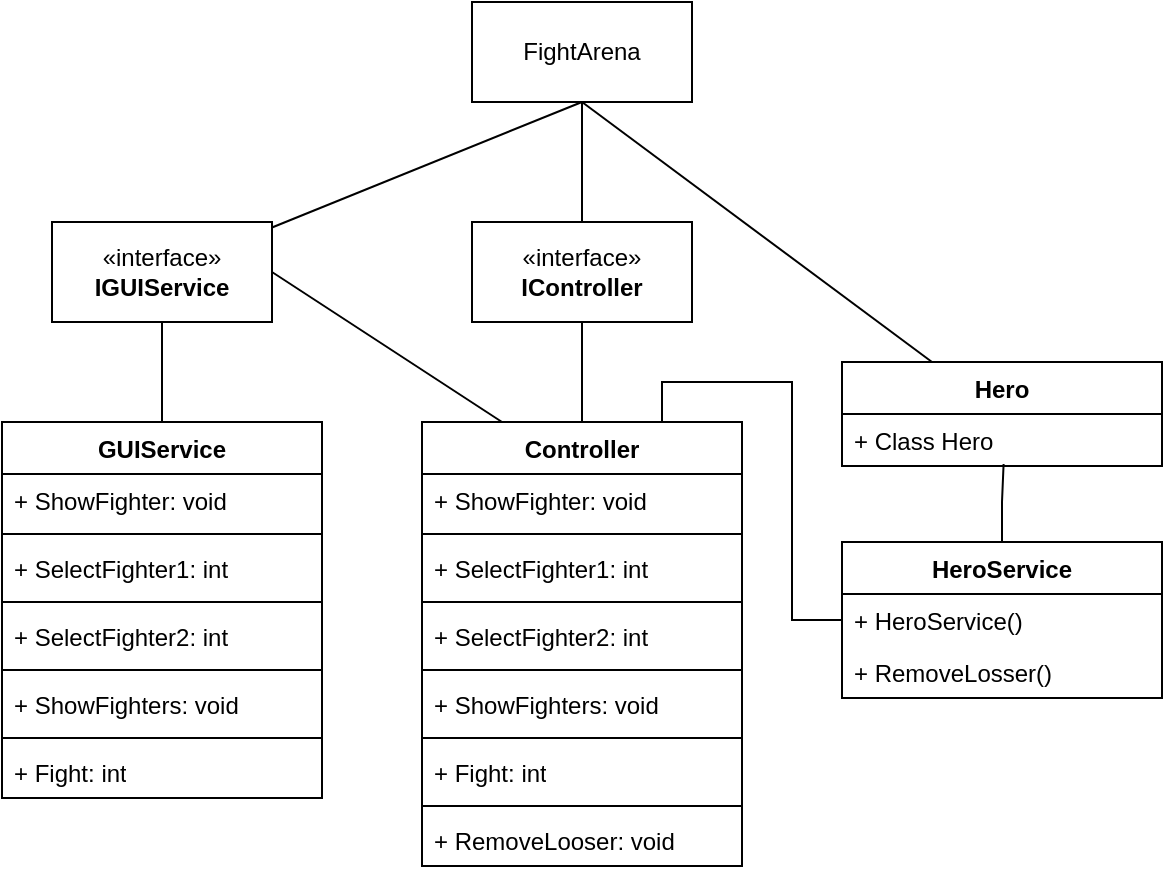 <mxfile version="21.3.7" type="device">
  <diagram name="Side-1" id="IItN1Eyzw-CXW5-UiuhF">
    <mxGraphModel dx="1050" dy="541" grid="1" gridSize="10" guides="1" tooltips="1" connect="1" arrows="1" fold="1" page="1" pageScale="1" pageWidth="827" pageHeight="1169" math="0" shadow="0">
      <root>
        <mxCell id="0" />
        <mxCell id="1" parent="0" />
        <mxCell id="VvYmBE3SsGun1xIA94qW-252" value="FightArena" style="html=1;whiteSpace=wrap;" parent="1" vertex="1">
          <mxGeometry x="345" y="150" width="110" height="50" as="geometry" />
        </mxCell>
        <mxCell id="x2JhX9oiNuWQZVRxvjEf-7" style="rounded=0;orthogonalLoop=1;jettySize=auto;html=1;entryX=0.5;entryY=1;entryDx=0;entryDy=0;endArrow=none;endFill=0;" edge="1" parent="1" source="VvYmBE3SsGun1xIA94qW-255" target="VvYmBE3SsGun1xIA94qW-252">
          <mxGeometry relative="1" as="geometry" />
        </mxCell>
        <mxCell id="VvYmBE3SsGun1xIA94qW-255" value="«interface»&lt;br&gt;&lt;b&gt;IGUIService&lt;/b&gt;" style="html=1;whiteSpace=wrap;" parent="1" vertex="1">
          <mxGeometry x="135" y="260" width="110" height="50" as="geometry" />
        </mxCell>
        <mxCell id="x2JhX9oiNuWQZVRxvjEf-2" value="&lt;br&gt;" style="edgeStyle=orthogonalEdgeStyle;rounded=0;orthogonalLoop=1;jettySize=auto;html=1;entryX=0.5;entryY=1;entryDx=0;entryDy=0;endArrow=none;endFill=0;" edge="1" parent="1" source="VvYmBE3SsGun1xIA94qW-256" target="VvYmBE3SsGun1xIA94qW-255">
          <mxGeometry relative="1" as="geometry" />
        </mxCell>
        <mxCell id="VvYmBE3SsGun1xIA94qW-256" value="GUIService" style="swimlane;fontStyle=1;align=center;verticalAlign=top;childLayout=stackLayout;horizontal=1;startSize=26;horizontalStack=0;resizeParent=1;resizeParentMax=0;resizeLast=0;collapsible=1;marginBottom=0;whiteSpace=wrap;html=1;" parent="1" vertex="1">
          <mxGeometry x="110" y="360" width="160" height="188" as="geometry" />
        </mxCell>
        <mxCell id="VvYmBE3SsGun1xIA94qW-257" value="+ ShowFighter: void" style="text;strokeColor=none;fillColor=none;align=left;verticalAlign=top;spacingLeft=4;spacingRight=4;overflow=hidden;rotatable=0;points=[[0,0.5],[1,0.5]];portConstraint=eastwest;whiteSpace=wrap;html=1;" parent="VvYmBE3SsGun1xIA94qW-256" vertex="1">
          <mxGeometry y="26" width="160" height="26" as="geometry" />
        </mxCell>
        <mxCell id="VvYmBE3SsGun1xIA94qW-258" value="" style="line;strokeWidth=1;fillColor=none;align=left;verticalAlign=middle;spacingTop=-1;spacingLeft=3;spacingRight=3;rotatable=0;labelPosition=right;points=[];portConstraint=eastwest;strokeColor=inherit;" parent="VvYmBE3SsGun1xIA94qW-256" vertex="1">
          <mxGeometry y="52" width="160" height="8" as="geometry" />
        </mxCell>
        <mxCell id="VvYmBE3SsGun1xIA94qW-259" value="+ SelectFighter1: int" style="text;strokeColor=none;fillColor=none;align=left;verticalAlign=top;spacingLeft=4;spacingRight=4;overflow=hidden;rotatable=0;points=[[0,0.5],[1,0.5]];portConstraint=eastwest;whiteSpace=wrap;html=1;" parent="VvYmBE3SsGun1xIA94qW-256" vertex="1">
          <mxGeometry y="60" width="160" height="26" as="geometry" />
        </mxCell>
        <mxCell id="VvYmBE3SsGun1xIA94qW-260" value="" style="line;strokeWidth=1;fillColor=none;align=left;verticalAlign=middle;spacingTop=-1;spacingLeft=3;spacingRight=3;rotatable=0;labelPosition=right;points=[];portConstraint=eastwest;strokeColor=inherit;" parent="VvYmBE3SsGun1xIA94qW-256" vertex="1">
          <mxGeometry y="86" width="160" height="8" as="geometry" />
        </mxCell>
        <mxCell id="VvYmBE3SsGun1xIA94qW-261" value="+ SelectFighter2: int" style="text;strokeColor=none;fillColor=none;align=left;verticalAlign=top;spacingLeft=4;spacingRight=4;overflow=hidden;rotatable=0;points=[[0,0.5],[1,0.5]];portConstraint=eastwest;whiteSpace=wrap;html=1;" parent="VvYmBE3SsGun1xIA94qW-256" vertex="1">
          <mxGeometry y="94" width="160" height="26" as="geometry" />
        </mxCell>
        <mxCell id="VvYmBE3SsGun1xIA94qW-262" value="" style="line;strokeWidth=1;fillColor=none;align=left;verticalAlign=middle;spacingTop=-1;spacingLeft=3;spacingRight=3;rotatable=0;labelPosition=right;points=[];portConstraint=eastwest;strokeColor=inherit;" parent="VvYmBE3SsGun1xIA94qW-256" vertex="1">
          <mxGeometry y="120" width="160" height="8" as="geometry" />
        </mxCell>
        <mxCell id="VvYmBE3SsGun1xIA94qW-263" value="+ ShowFighters: void" style="text;strokeColor=none;fillColor=none;align=left;verticalAlign=top;spacingLeft=4;spacingRight=4;overflow=hidden;rotatable=0;points=[[0,0.5],[1,0.5]];portConstraint=eastwest;whiteSpace=wrap;html=1;" parent="VvYmBE3SsGun1xIA94qW-256" vertex="1">
          <mxGeometry y="128" width="160" height="26" as="geometry" />
        </mxCell>
        <mxCell id="x2JhX9oiNuWQZVRxvjEf-14" value="" style="line;strokeWidth=1;fillColor=none;align=left;verticalAlign=middle;spacingTop=-1;spacingLeft=3;spacingRight=3;rotatable=0;labelPosition=right;points=[];portConstraint=eastwest;strokeColor=inherit;" vertex="1" parent="VvYmBE3SsGun1xIA94qW-256">
          <mxGeometry y="154" width="160" height="8" as="geometry" />
        </mxCell>
        <mxCell id="x2JhX9oiNuWQZVRxvjEf-15" value="+ Fight: int" style="text;strokeColor=none;fillColor=none;align=left;verticalAlign=top;spacingLeft=4;spacingRight=4;overflow=hidden;rotatable=0;points=[[0,0.5],[1,0.5]];portConstraint=eastwest;whiteSpace=wrap;html=1;" vertex="1" parent="VvYmBE3SsGun1xIA94qW-256">
          <mxGeometry y="162" width="160" height="26" as="geometry" />
        </mxCell>
        <mxCell id="x2JhX9oiNuWQZVRxvjEf-5" style="edgeStyle=orthogonalEdgeStyle;rounded=0;orthogonalLoop=1;jettySize=auto;html=1;entryX=0.505;entryY=0.962;entryDx=0;entryDy=0;entryPerimeter=0;endArrow=none;endFill=0;" edge="1" parent="1" source="VvYmBE3SsGun1xIA94qW-264" target="VvYmBE3SsGun1xIA94qW-273">
          <mxGeometry relative="1" as="geometry" />
        </mxCell>
        <mxCell id="VvYmBE3SsGun1xIA94qW-264" value="HeroService" style="swimlane;fontStyle=1;align=center;verticalAlign=top;childLayout=stackLayout;horizontal=1;startSize=26;horizontalStack=0;resizeParent=1;resizeParentMax=0;resizeLast=0;collapsible=1;marginBottom=0;whiteSpace=wrap;html=1;" parent="1" vertex="1">
          <mxGeometry x="530" y="420" width="160" height="78" as="geometry" />
        </mxCell>
        <mxCell id="VvYmBE3SsGun1xIA94qW-265" value="+ HeroService()" style="text;strokeColor=none;fillColor=none;align=left;verticalAlign=top;spacingLeft=4;spacingRight=4;overflow=hidden;rotatable=0;points=[[0,0.5],[1,0.5]];portConstraint=eastwest;whiteSpace=wrap;html=1;" parent="VvYmBE3SsGun1xIA94qW-264" vertex="1">
          <mxGeometry y="26" width="160" height="26" as="geometry" />
        </mxCell>
        <mxCell id="x2JhX9oiNuWQZVRxvjEf-1" value="+ RemoveLosser()" style="text;strokeColor=none;fillColor=none;align=left;verticalAlign=top;spacingLeft=4;spacingRight=4;overflow=hidden;rotatable=0;points=[[0,0.5],[1,0.5]];portConstraint=eastwest;whiteSpace=wrap;html=1;" vertex="1" parent="VvYmBE3SsGun1xIA94qW-264">
          <mxGeometry y="52" width="160" height="26" as="geometry" />
        </mxCell>
        <mxCell id="x2JhX9oiNuWQZVRxvjEf-9" style="rounded=0;orthogonalLoop=1;jettySize=auto;html=1;endArrow=none;endFill=0;entryX=0.5;entryY=1;entryDx=0;entryDy=0;" edge="1" parent="1" source="VvYmBE3SsGun1xIA94qW-272" target="VvYmBE3SsGun1xIA94qW-252">
          <mxGeometry relative="1" as="geometry" />
        </mxCell>
        <mxCell id="VvYmBE3SsGun1xIA94qW-272" value="Hero" style="swimlane;fontStyle=1;align=center;verticalAlign=top;childLayout=stackLayout;horizontal=1;startSize=26;horizontalStack=0;resizeParent=1;resizeParentMax=0;resizeLast=0;collapsible=1;marginBottom=0;whiteSpace=wrap;html=1;" parent="1" vertex="1">
          <mxGeometry x="530" y="330" width="160" height="52" as="geometry" />
        </mxCell>
        <mxCell id="VvYmBE3SsGun1xIA94qW-273" value="+ Class Hero" style="text;strokeColor=none;fillColor=none;align=left;verticalAlign=top;spacingLeft=4;spacingRight=4;overflow=hidden;rotatable=0;points=[[0,0.5],[1,0.5]];portConstraint=eastwest;whiteSpace=wrap;html=1;" parent="VvYmBE3SsGun1xIA94qW-272" vertex="1">
          <mxGeometry y="26" width="160" height="26" as="geometry" />
        </mxCell>
        <mxCell id="x2JhX9oiNuWQZVRxvjEf-8" style="edgeStyle=orthogonalEdgeStyle;rounded=0;orthogonalLoop=1;jettySize=auto;html=1;endArrow=none;endFill=0;" edge="1" parent="1" source="VvYmBE3SsGun1xIA94qW-274">
          <mxGeometry relative="1" as="geometry">
            <mxPoint x="400" y="200" as="targetPoint" />
          </mxGeometry>
        </mxCell>
        <mxCell id="VvYmBE3SsGun1xIA94qW-274" value="«interface»&lt;br&gt;&lt;b&gt;IController&lt;/b&gt;" style="html=1;whiteSpace=wrap;" parent="1" vertex="1">
          <mxGeometry x="345" y="260" width="110" height="50" as="geometry" />
        </mxCell>
        <mxCell id="x2JhX9oiNuWQZVRxvjEf-3" style="edgeStyle=orthogonalEdgeStyle;rounded=0;orthogonalLoop=1;jettySize=auto;html=1;entryX=0.5;entryY=1;entryDx=0;entryDy=0;endArrow=none;endFill=0;" edge="1" parent="1" source="VvYmBE3SsGun1xIA94qW-277" target="VvYmBE3SsGun1xIA94qW-274">
          <mxGeometry relative="1" as="geometry" />
        </mxCell>
        <mxCell id="x2JhX9oiNuWQZVRxvjEf-18" style="rounded=0;orthogonalLoop=1;jettySize=auto;html=1;exitX=0.25;exitY=0;exitDx=0;exitDy=0;entryX=1;entryY=0.5;entryDx=0;entryDy=0;endArrow=none;endFill=0;" edge="1" parent="1" source="VvYmBE3SsGun1xIA94qW-277" target="VvYmBE3SsGun1xIA94qW-255">
          <mxGeometry relative="1" as="geometry" />
        </mxCell>
        <mxCell id="x2JhX9oiNuWQZVRxvjEf-19" style="edgeStyle=orthogonalEdgeStyle;rounded=0;orthogonalLoop=1;jettySize=auto;html=1;exitX=0.75;exitY=0;exitDx=0;exitDy=0;endArrow=none;endFill=0;" edge="1" parent="1" source="VvYmBE3SsGun1xIA94qW-277" target="VvYmBE3SsGun1xIA94qW-265">
          <mxGeometry relative="1" as="geometry" />
        </mxCell>
        <mxCell id="VvYmBE3SsGun1xIA94qW-277" value="Controller" style="swimlane;fontStyle=1;align=center;verticalAlign=top;childLayout=stackLayout;horizontal=1;startSize=26;horizontalStack=0;resizeParent=1;resizeParentMax=0;resizeLast=0;collapsible=1;marginBottom=0;whiteSpace=wrap;html=1;" parent="1" vertex="1">
          <mxGeometry x="320" y="360" width="160" height="222" as="geometry" />
        </mxCell>
        <mxCell id="VvYmBE3SsGun1xIA94qW-278" value="+ ShowFighter: void" style="text;strokeColor=none;fillColor=none;align=left;verticalAlign=top;spacingLeft=4;spacingRight=4;overflow=hidden;rotatable=0;points=[[0,0.5],[1,0.5]];portConstraint=eastwest;whiteSpace=wrap;html=1;" parent="VvYmBE3SsGun1xIA94qW-277" vertex="1">
          <mxGeometry y="26" width="160" height="26" as="geometry" />
        </mxCell>
        <mxCell id="VvYmBE3SsGun1xIA94qW-279" value="" style="line;strokeWidth=1;fillColor=none;align=left;verticalAlign=middle;spacingTop=-1;spacingLeft=3;spacingRight=3;rotatable=0;labelPosition=right;points=[];portConstraint=eastwest;strokeColor=inherit;" parent="VvYmBE3SsGun1xIA94qW-277" vertex="1">
          <mxGeometry y="52" width="160" height="8" as="geometry" />
        </mxCell>
        <mxCell id="VvYmBE3SsGun1xIA94qW-280" value="+ SelectFighter1: int" style="text;strokeColor=none;fillColor=none;align=left;verticalAlign=top;spacingLeft=4;spacingRight=4;overflow=hidden;rotatable=0;points=[[0,0.5],[1,0.5]];portConstraint=eastwest;whiteSpace=wrap;html=1;" parent="VvYmBE3SsGun1xIA94qW-277" vertex="1">
          <mxGeometry y="60" width="160" height="26" as="geometry" />
        </mxCell>
        <mxCell id="VvYmBE3SsGun1xIA94qW-281" value="" style="line;strokeWidth=1;fillColor=none;align=left;verticalAlign=middle;spacingTop=-1;spacingLeft=3;spacingRight=3;rotatable=0;labelPosition=right;points=[];portConstraint=eastwest;strokeColor=inherit;" parent="VvYmBE3SsGun1xIA94qW-277" vertex="1">
          <mxGeometry y="86" width="160" height="8" as="geometry" />
        </mxCell>
        <mxCell id="VvYmBE3SsGun1xIA94qW-282" value="+ SelectFighter2: int" style="text;strokeColor=none;fillColor=none;align=left;verticalAlign=top;spacingLeft=4;spacingRight=4;overflow=hidden;rotatable=0;points=[[0,0.5],[1,0.5]];portConstraint=eastwest;whiteSpace=wrap;html=1;" parent="VvYmBE3SsGun1xIA94qW-277" vertex="1">
          <mxGeometry y="94" width="160" height="26" as="geometry" />
        </mxCell>
        <mxCell id="VvYmBE3SsGun1xIA94qW-283" value="" style="line;strokeWidth=1;fillColor=none;align=left;verticalAlign=middle;spacingTop=-1;spacingLeft=3;spacingRight=3;rotatable=0;labelPosition=right;points=[];portConstraint=eastwest;strokeColor=inherit;" parent="VvYmBE3SsGun1xIA94qW-277" vertex="1">
          <mxGeometry y="120" width="160" height="8" as="geometry" />
        </mxCell>
        <mxCell id="VvYmBE3SsGun1xIA94qW-284" value="+ ShowFighters: void" style="text;strokeColor=none;fillColor=none;align=left;verticalAlign=top;spacingLeft=4;spacingRight=4;overflow=hidden;rotatable=0;points=[[0,0.5],[1,0.5]];portConstraint=eastwest;whiteSpace=wrap;html=1;" parent="VvYmBE3SsGun1xIA94qW-277" vertex="1">
          <mxGeometry y="128" width="160" height="26" as="geometry" />
        </mxCell>
        <mxCell id="x2JhX9oiNuWQZVRxvjEf-10" value="" style="line;strokeWidth=1;fillColor=none;align=left;verticalAlign=middle;spacingTop=-1;spacingLeft=3;spacingRight=3;rotatable=0;labelPosition=right;points=[];portConstraint=eastwest;strokeColor=inherit;" vertex="1" parent="VvYmBE3SsGun1xIA94qW-277">
          <mxGeometry y="154" width="160" height="8" as="geometry" />
        </mxCell>
        <mxCell id="x2JhX9oiNuWQZVRxvjEf-11" value="+ Fight: int" style="text;strokeColor=none;fillColor=none;align=left;verticalAlign=top;spacingLeft=4;spacingRight=4;overflow=hidden;rotatable=0;points=[[0,0.5],[1,0.5]];portConstraint=eastwest;whiteSpace=wrap;html=1;" vertex="1" parent="VvYmBE3SsGun1xIA94qW-277">
          <mxGeometry y="162" width="160" height="26" as="geometry" />
        </mxCell>
        <mxCell id="x2JhX9oiNuWQZVRxvjEf-12" value="" style="line;strokeWidth=1;fillColor=none;align=left;verticalAlign=middle;spacingTop=-1;spacingLeft=3;spacingRight=3;rotatable=0;labelPosition=right;points=[];portConstraint=eastwest;strokeColor=inherit;" vertex="1" parent="VvYmBE3SsGun1xIA94qW-277">
          <mxGeometry y="188" width="160" height="8" as="geometry" />
        </mxCell>
        <mxCell id="x2JhX9oiNuWQZVRxvjEf-13" value="+ RemoveLooser: void" style="text;strokeColor=none;fillColor=none;align=left;verticalAlign=top;spacingLeft=4;spacingRight=4;overflow=hidden;rotatable=0;points=[[0,0.5],[1,0.5]];portConstraint=eastwest;whiteSpace=wrap;html=1;" vertex="1" parent="VvYmBE3SsGun1xIA94qW-277">
          <mxGeometry y="196" width="160" height="26" as="geometry" />
        </mxCell>
      </root>
    </mxGraphModel>
  </diagram>
</mxfile>
